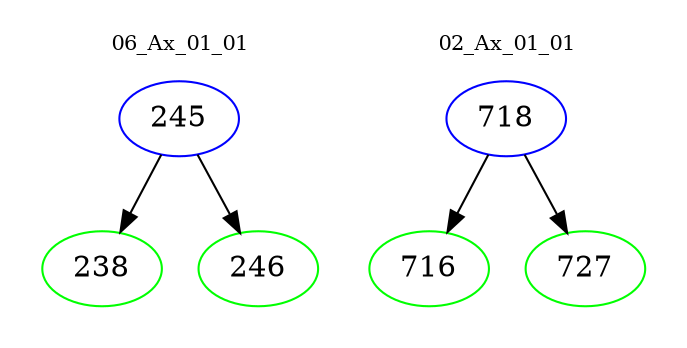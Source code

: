 digraph{
subgraph cluster_0 {
color = white
label = "06_Ax_01_01";
fontsize=10;
T0_245 [label="245", color="blue"]
T0_245 -> T0_238 [color="black"]
T0_238 [label="238", color="green"]
T0_245 -> T0_246 [color="black"]
T0_246 [label="246", color="green"]
}
subgraph cluster_1 {
color = white
label = "02_Ax_01_01";
fontsize=10;
T1_718 [label="718", color="blue"]
T1_718 -> T1_716 [color="black"]
T1_716 [label="716", color="green"]
T1_718 -> T1_727 [color="black"]
T1_727 [label="727", color="green"]
}
}
